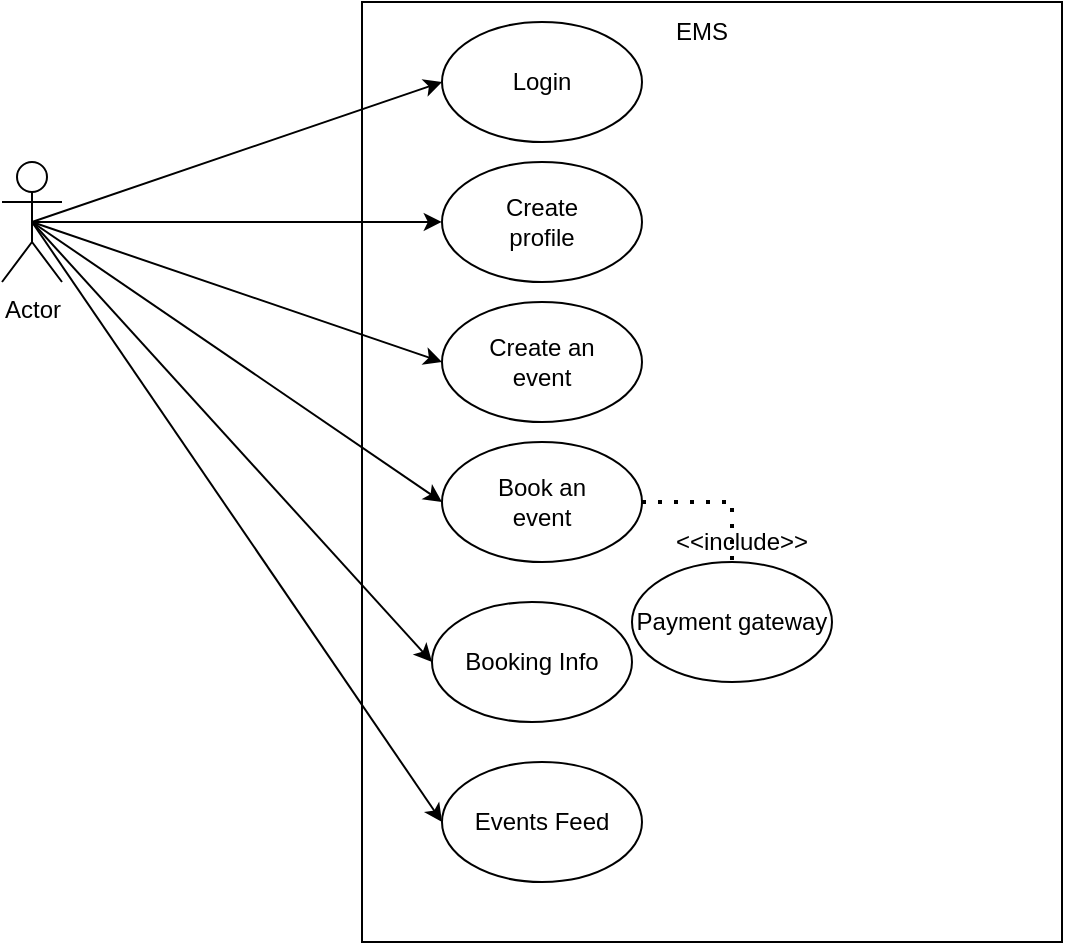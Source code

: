 <mxfile version="20.2.5" type="device"><diagram id="bVB8lH6vtXkdMX3QVoqq" name="Page-1"><mxGraphModel dx="868" dy="488" grid="1" gridSize="10" guides="1" tooltips="1" connect="1" arrows="1" fold="1" page="1" pageScale="1" pageWidth="850" pageHeight="1100" math="0" shadow="0"><root><mxCell id="0"/><mxCell id="1" parent="0"/><mxCell id="j-eSI_n1LhcIdv93rdup-3" value="" style="rounded=0;whiteSpace=wrap;html=1;direction=south;" vertex="1" parent="1"><mxGeometry x="240" y="10" width="350" height="470" as="geometry"/></mxCell><mxCell id="j-eSI_n1LhcIdv93rdup-4" value="EMS" style="text;html=1;strokeColor=none;fillColor=none;align=center;verticalAlign=middle;whiteSpace=wrap;rounded=0;" vertex="1" parent="1"><mxGeometry x="380" y="10" width="60" height="30" as="geometry"/></mxCell><mxCell id="j-eSI_n1LhcIdv93rdup-5" value="" style="ellipse;whiteSpace=wrap;html=1;" vertex="1" parent="1"><mxGeometry x="280" y="90" width="100" height="60" as="geometry"/></mxCell><mxCell id="j-eSI_n1LhcIdv93rdup-10" style="edgeStyle=orthogonalEdgeStyle;rounded=0;orthogonalLoop=1;jettySize=auto;html=1;exitX=0.5;exitY=0.5;exitDx=0;exitDy=0;exitPerimeter=0;entryX=0.234;entryY=0.886;entryDx=0;entryDy=0;entryPerimeter=0;" edge="1" parent="1" source="j-eSI_n1LhcIdv93rdup-7" target="j-eSI_n1LhcIdv93rdup-3"><mxGeometry relative="1" as="geometry"/></mxCell><mxCell id="j-eSI_n1LhcIdv93rdup-7" value="Actor" style="shape=umlActor;verticalLabelPosition=bottom;verticalAlign=top;html=1;outlineConnect=0;" vertex="1" parent="1"><mxGeometry x="60" y="90" width="30" height="60" as="geometry"/></mxCell><mxCell id="j-eSI_n1LhcIdv93rdup-11" value="" style="ellipse;whiteSpace=wrap;html=1;" vertex="1" parent="1"><mxGeometry x="280" y="160" width="100" height="60" as="geometry"/></mxCell><mxCell id="j-eSI_n1LhcIdv93rdup-12" value="Create profile" style="text;html=1;strokeColor=none;fillColor=none;align=center;verticalAlign=middle;whiteSpace=wrap;rounded=0;" vertex="1" parent="1"><mxGeometry x="300" y="105" width="60" height="30" as="geometry"/></mxCell><mxCell id="j-eSI_n1LhcIdv93rdup-13" value="Create an event" style="text;html=1;strokeColor=none;fillColor=none;align=center;verticalAlign=middle;whiteSpace=wrap;rounded=0;" vertex="1" parent="1"><mxGeometry x="300" y="175" width="60" height="30" as="geometry"/></mxCell><mxCell id="j-eSI_n1LhcIdv93rdup-15" value="" style="ellipse;whiteSpace=wrap;html=1;" vertex="1" parent="1"><mxGeometry x="280" y="230" width="100" height="60" as="geometry"/></mxCell><mxCell id="j-eSI_n1LhcIdv93rdup-16" value="Book an event" style="text;html=1;strokeColor=none;fillColor=none;align=center;verticalAlign=middle;whiteSpace=wrap;rounded=0;" vertex="1" parent="1"><mxGeometry x="300" y="245" width="60" height="30" as="geometry"/></mxCell><mxCell id="j-eSI_n1LhcIdv93rdup-18" value="Payment gateway" style="ellipse;whiteSpace=wrap;html=1;" vertex="1" parent="1"><mxGeometry x="375" y="290" width="100" height="60" as="geometry"/></mxCell><mxCell id="j-eSI_n1LhcIdv93rdup-21" value="" style="endArrow=classic;html=1;rounded=0;exitX=0.5;exitY=0.5;exitDx=0;exitDy=0;exitPerimeter=0;entryX=0;entryY=0.5;entryDx=0;entryDy=0;" edge="1" parent="1" source="j-eSI_n1LhcIdv93rdup-7" target="j-eSI_n1LhcIdv93rdup-11"><mxGeometry width="50" height="50" relative="1" as="geometry"><mxPoint x="400" y="260" as="sourcePoint"/><mxPoint x="450" y="210" as="targetPoint"/></mxGeometry></mxCell><mxCell id="j-eSI_n1LhcIdv93rdup-22" value="" style="endArrow=classic;html=1;rounded=0;exitX=0.5;exitY=0.5;exitDx=0;exitDy=0;exitPerimeter=0;entryX=0;entryY=0.5;entryDx=0;entryDy=0;" edge="1" parent="1" source="j-eSI_n1LhcIdv93rdup-7" target="j-eSI_n1LhcIdv93rdup-15"><mxGeometry width="50" height="50" relative="1" as="geometry"><mxPoint x="85" y="130" as="sourcePoint"/><mxPoint x="290" y="200" as="targetPoint"/></mxGeometry></mxCell><mxCell id="j-eSI_n1LhcIdv93rdup-23" value="" style="endArrow=none;dashed=1;html=1;dashPattern=1 3;strokeWidth=2;rounded=0;exitX=1;exitY=0.5;exitDx=0;exitDy=0;entryX=0.5;entryY=0;entryDx=0;entryDy=0;" edge="1" parent="1" source="j-eSI_n1LhcIdv93rdup-15" target="j-eSI_n1LhcIdv93rdup-18"><mxGeometry width="50" height="50" relative="1" as="geometry"><mxPoint x="400" y="260" as="sourcePoint"/><mxPoint x="450" y="210" as="targetPoint"/><Array as="points"><mxPoint x="425" y="260"/></Array></mxGeometry></mxCell><mxCell id="j-eSI_n1LhcIdv93rdup-24" value="&amp;lt;&amp;lt;include&amp;gt;&amp;gt;" style="text;html=1;strokeColor=none;fillColor=none;align=center;verticalAlign=middle;whiteSpace=wrap;rounded=0;" vertex="1" parent="1"><mxGeometry x="410" y="270" width="40" height="20" as="geometry"/></mxCell><mxCell id="j-eSI_n1LhcIdv93rdup-27" value="Login" style="ellipse;whiteSpace=wrap;html=1;" vertex="1" parent="1"><mxGeometry x="280" y="20" width="100" height="60" as="geometry"/></mxCell><mxCell id="j-eSI_n1LhcIdv93rdup-28" value="" style="endArrow=classic;html=1;rounded=0;exitX=0.5;exitY=0.5;exitDx=0;exitDy=0;exitPerimeter=0;entryX=0;entryY=0.5;entryDx=0;entryDy=0;" edge="1" parent="1" source="j-eSI_n1LhcIdv93rdup-7" target="j-eSI_n1LhcIdv93rdup-27"><mxGeometry width="50" height="50" relative="1" as="geometry"><mxPoint x="400" y="260" as="sourcePoint"/><mxPoint x="450" y="210" as="targetPoint"/></mxGeometry></mxCell><mxCell id="j-eSI_n1LhcIdv93rdup-30" value="Events Feed" style="ellipse;whiteSpace=wrap;html=1;" vertex="1" parent="1"><mxGeometry x="280" y="390" width="100" height="60" as="geometry"/></mxCell><mxCell id="j-eSI_n1LhcIdv93rdup-31" value="" style="endArrow=classic;html=1;rounded=0;exitX=0.5;exitY=0.5;exitDx=0;exitDy=0;exitPerimeter=0;entryX=0;entryY=0.5;entryDx=0;entryDy=0;" edge="1" parent="1" source="j-eSI_n1LhcIdv93rdup-7" target="j-eSI_n1LhcIdv93rdup-30"><mxGeometry width="50" height="50" relative="1" as="geometry"><mxPoint x="400" y="260" as="sourcePoint"/><mxPoint x="450" y="210" as="targetPoint"/></mxGeometry></mxCell><mxCell id="j-eSI_n1LhcIdv93rdup-33" value="Booking Info" style="ellipse;whiteSpace=wrap;html=1;" vertex="1" parent="1"><mxGeometry x="275" y="310" width="100" height="60" as="geometry"/></mxCell><mxCell id="j-eSI_n1LhcIdv93rdup-36" value="" style="endArrow=classic;html=1;rounded=0;exitX=0.5;exitY=0.5;exitDx=0;exitDy=0;exitPerimeter=0;entryX=0;entryY=0.5;entryDx=0;entryDy=0;" edge="1" parent="1" source="j-eSI_n1LhcIdv93rdup-7" target="j-eSI_n1LhcIdv93rdup-33"><mxGeometry width="50" height="50" relative="1" as="geometry"><mxPoint x="85" y="130" as="sourcePoint"/><mxPoint x="290" y="270" as="targetPoint"/></mxGeometry></mxCell></root></mxGraphModel></diagram></mxfile>